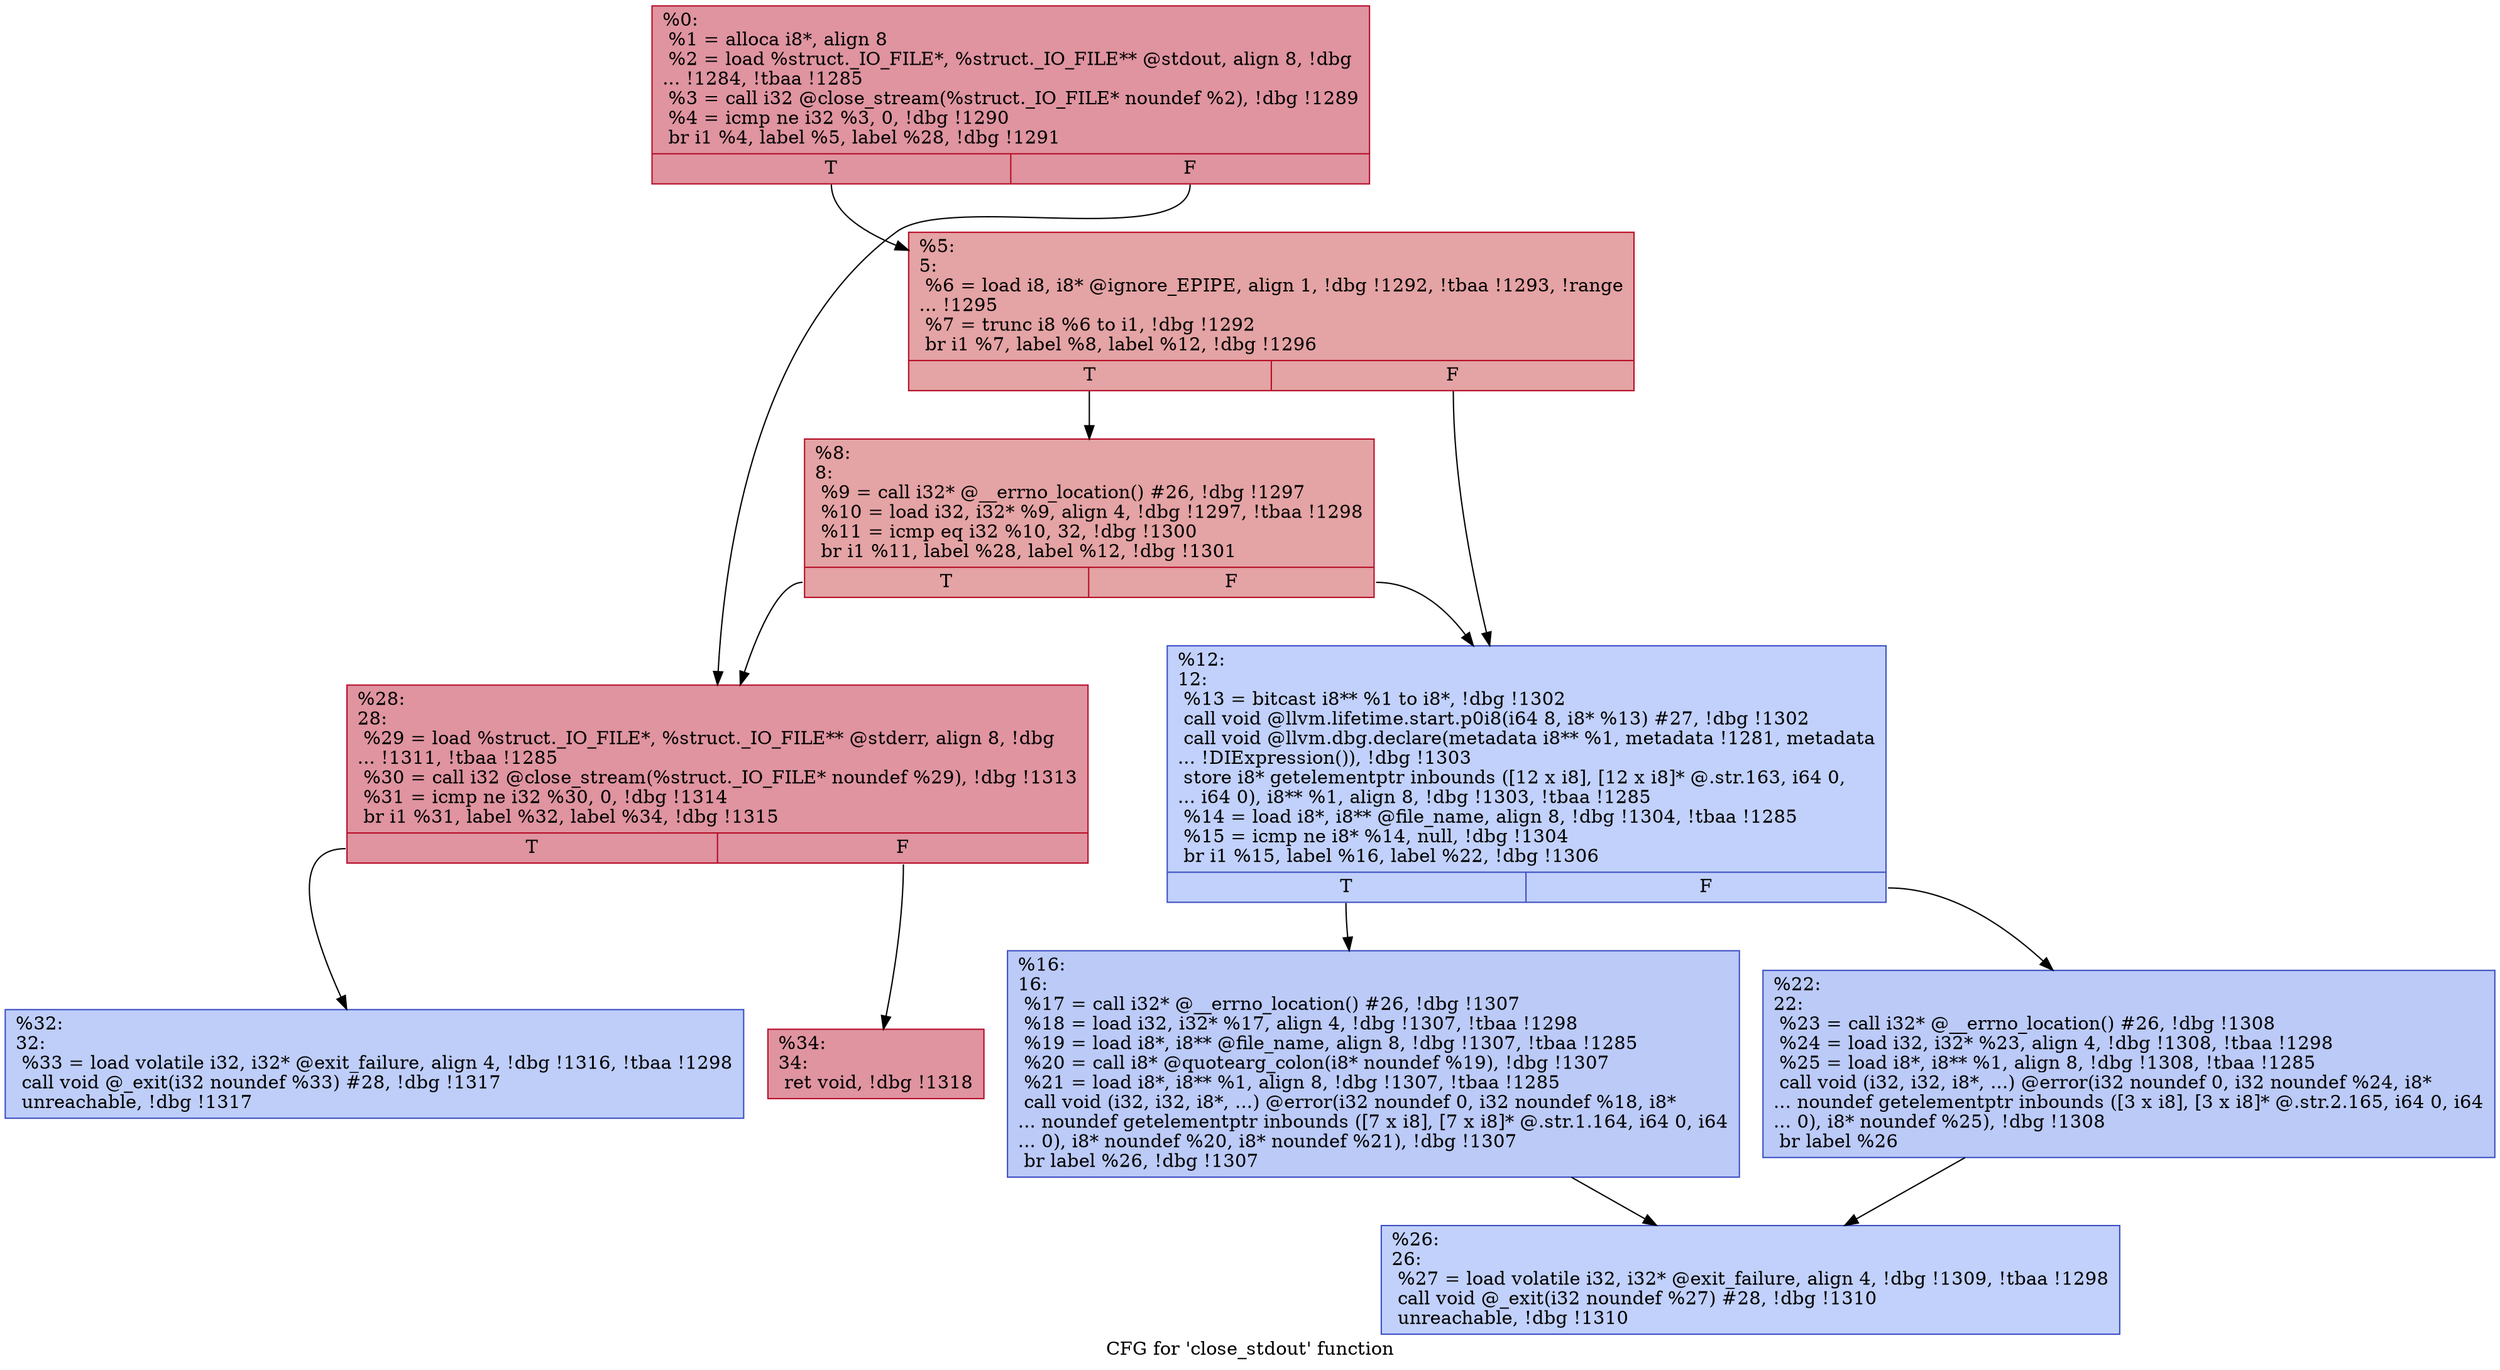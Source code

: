 digraph "CFG for 'close_stdout' function" {
	label="CFG for 'close_stdout' function";

	Node0x2038e60 [shape=record,color="#b70d28ff", style=filled, fillcolor="#b70d2870",label="{%0:\l  %1 = alloca i8*, align 8\l  %2 = load %struct._IO_FILE*, %struct._IO_FILE** @stdout, align 8, !dbg\l... !1284, !tbaa !1285\l  %3 = call i32 @close_stream(%struct._IO_FILE* noundef %2), !dbg !1289\l  %4 = icmp ne i32 %3, 0, !dbg !1290\l  br i1 %4, label %5, label %28, !dbg !1291\l|{<s0>T|<s1>F}}"];
	Node0x2038e60:s0 -> Node0x2038f50;
	Node0x2038e60:s1 -> Node0x2039130;
	Node0x2038f50 [shape=record,color="#b70d28ff", style=filled, fillcolor="#c32e3170",label="{%5:\l5:                                                \l  %6 = load i8, i8* @ignore_EPIPE, align 1, !dbg !1292, !tbaa !1293, !range\l... !1295\l  %7 = trunc i8 %6 to i1, !dbg !1292\l  br i1 %7, label %8, label %12, !dbg !1296\l|{<s0>T|<s1>F}}"];
	Node0x2038f50:s0 -> Node0x2038fa0;
	Node0x2038f50:s1 -> Node0x2038ff0;
	Node0x2038fa0 [shape=record,color="#b70d28ff", style=filled, fillcolor="#c32e3170",label="{%8:\l8:                                                \l  %9 = call i32* @__errno_location() #26, !dbg !1297\l  %10 = load i32, i32* %9, align 4, !dbg !1297, !tbaa !1298\l  %11 = icmp eq i32 %10, 32, !dbg !1300\l  br i1 %11, label %28, label %12, !dbg !1301\l|{<s0>T|<s1>F}}"];
	Node0x2038fa0:s0 -> Node0x2039130;
	Node0x2038fa0:s1 -> Node0x2038ff0;
	Node0x2038ff0 [shape=record,color="#3d50c3ff", style=filled, fillcolor="#7396f570",label="{%12:\l12:                                               \l  %13 = bitcast i8** %1 to i8*, !dbg !1302\l  call void @llvm.lifetime.start.p0i8(i64 8, i8* %13) #27, !dbg !1302\l  call void @llvm.dbg.declare(metadata i8** %1, metadata !1281, metadata\l... !DIExpression()), !dbg !1303\l  store i8* getelementptr inbounds ([12 x i8], [12 x i8]* @.str.163, i64 0,\l... i64 0), i8** %1, align 8, !dbg !1303, !tbaa !1285\l  %14 = load i8*, i8** @file_name, align 8, !dbg !1304, !tbaa !1285\l  %15 = icmp ne i8* %14, null, !dbg !1304\l  br i1 %15, label %16, label %22, !dbg !1306\l|{<s0>T|<s1>F}}"];
	Node0x2038ff0:s0 -> Node0x2039040;
	Node0x2038ff0:s1 -> Node0x2039090;
	Node0x2039040 [shape=record,color="#3d50c3ff", style=filled, fillcolor="#6687ed70",label="{%16:\l16:                                               \l  %17 = call i32* @__errno_location() #26, !dbg !1307\l  %18 = load i32, i32* %17, align 4, !dbg !1307, !tbaa !1298\l  %19 = load i8*, i8** @file_name, align 8, !dbg !1307, !tbaa !1285\l  %20 = call i8* @quotearg_colon(i8* noundef %19), !dbg !1307\l  %21 = load i8*, i8** %1, align 8, !dbg !1307, !tbaa !1285\l  call void (i32, i32, i8*, ...) @error(i32 noundef 0, i32 noundef %18, i8*\l... noundef getelementptr inbounds ([7 x i8], [7 x i8]* @.str.1.164, i64 0, i64\l... 0), i8* noundef %20, i8* noundef %21), !dbg !1307\l  br label %26, !dbg !1307\l}"];
	Node0x2039040 -> Node0x20390e0;
	Node0x2039090 [shape=record,color="#3d50c3ff", style=filled, fillcolor="#6687ed70",label="{%22:\l22:                                               \l  %23 = call i32* @__errno_location() #26, !dbg !1308\l  %24 = load i32, i32* %23, align 4, !dbg !1308, !tbaa !1298\l  %25 = load i8*, i8** %1, align 8, !dbg !1308, !tbaa !1285\l  call void (i32, i32, i8*, ...) @error(i32 noundef 0, i32 noundef %24, i8*\l... noundef getelementptr inbounds ([3 x i8], [3 x i8]* @.str.2.165, i64 0, i64\l... 0), i8* noundef %25), !dbg !1308\l  br label %26\l}"];
	Node0x2039090 -> Node0x20390e0;
	Node0x20390e0 [shape=record,color="#3d50c3ff", style=filled, fillcolor="#7396f570",label="{%26:\l26:                                               \l  %27 = load volatile i32, i32* @exit_failure, align 4, !dbg !1309, !tbaa !1298\l  call void @_exit(i32 noundef %27) #28, !dbg !1310\l  unreachable, !dbg !1310\l}"];
	Node0x2039130 [shape=record,color="#b70d28ff", style=filled, fillcolor="#b70d2870",label="{%28:\l28:                                               \l  %29 = load %struct._IO_FILE*, %struct._IO_FILE** @stderr, align 8, !dbg\l... !1311, !tbaa !1285\l  %30 = call i32 @close_stream(%struct._IO_FILE* noundef %29), !dbg !1313\l  %31 = icmp ne i32 %30, 0, !dbg !1314\l  br i1 %31, label %32, label %34, !dbg !1315\l|{<s0>T|<s1>F}}"];
	Node0x2039130:s0 -> Node0x2039180;
	Node0x2039130:s1 -> Node0x20391d0;
	Node0x2039180 [shape=record,color="#3d50c3ff", style=filled, fillcolor="#6c8ff170",label="{%32:\l32:                                               \l  %33 = load volatile i32, i32* @exit_failure, align 4, !dbg !1316, !tbaa !1298\l  call void @_exit(i32 noundef %33) #28, !dbg !1317\l  unreachable, !dbg !1317\l}"];
	Node0x20391d0 [shape=record,color="#b70d28ff", style=filled, fillcolor="#b70d2870",label="{%34:\l34:                                               \l  ret void, !dbg !1318\l}"];
}
